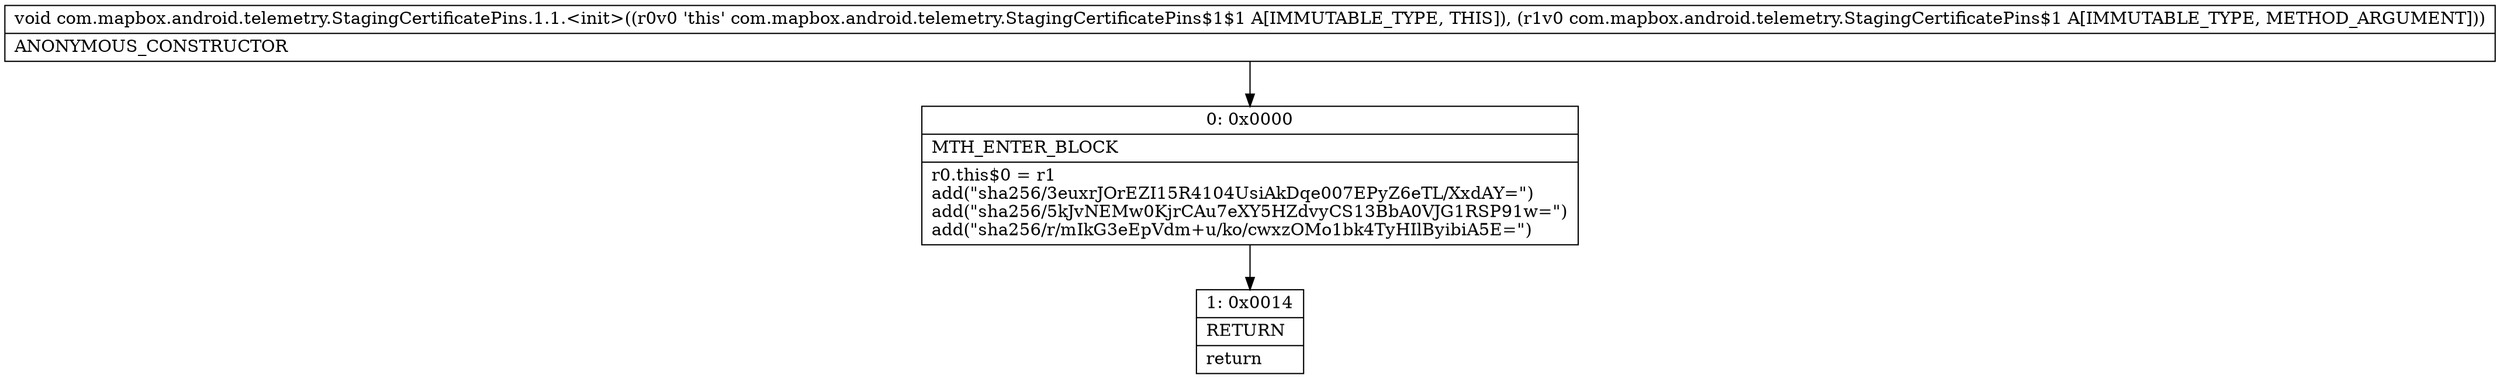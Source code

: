 digraph "CFG forcom.mapbox.android.telemetry.StagingCertificatePins.1.1.\<init\>(Lcom\/mapbox\/android\/telemetry\/StagingCertificatePins$1;)V" {
Node_0 [shape=record,label="{0\:\ 0x0000|MTH_ENTER_BLOCK\l|r0.this$0 = r1\ladd(\"sha256\/3euxrJOrEZI15R4104UsiAkDqe007EPyZ6eTL\/XxdAY=\")\ladd(\"sha256\/5kJvNEMw0KjrCAu7eXY5HZdvyCS13BbA0VJG1RSP91w=\")\ladd(\"sha256\/r\/mIkG3eEpVdm+u\/ko\/cwxzOMo1bk4TyHIlByibiA5E=\")\l}"];
Node_1 [shape=record,label="{1\:\ 0x0014|RETURN\l|return\l}"];
MethodNode[shape=record,label="{void com.mapbox.android.telemetry.StagingCertificatePins.1.1.\<init\>((r0v0 'this' com.mapbox.android.telemetry.StagingCertificatePins$1$1 A[IMMUTABLE_TYPE, THIS]), (r1v0 com.mapbox.android.telemetry.StagingCertificatePins$1 A[IMMUTABLE_TYPE, METHOD_ARGUMENT]))  | ANONYMOUS_CONSTRUCTOR\l}"];
MethodNode -> Node_0;
Node_0 -> Node_1;
}

